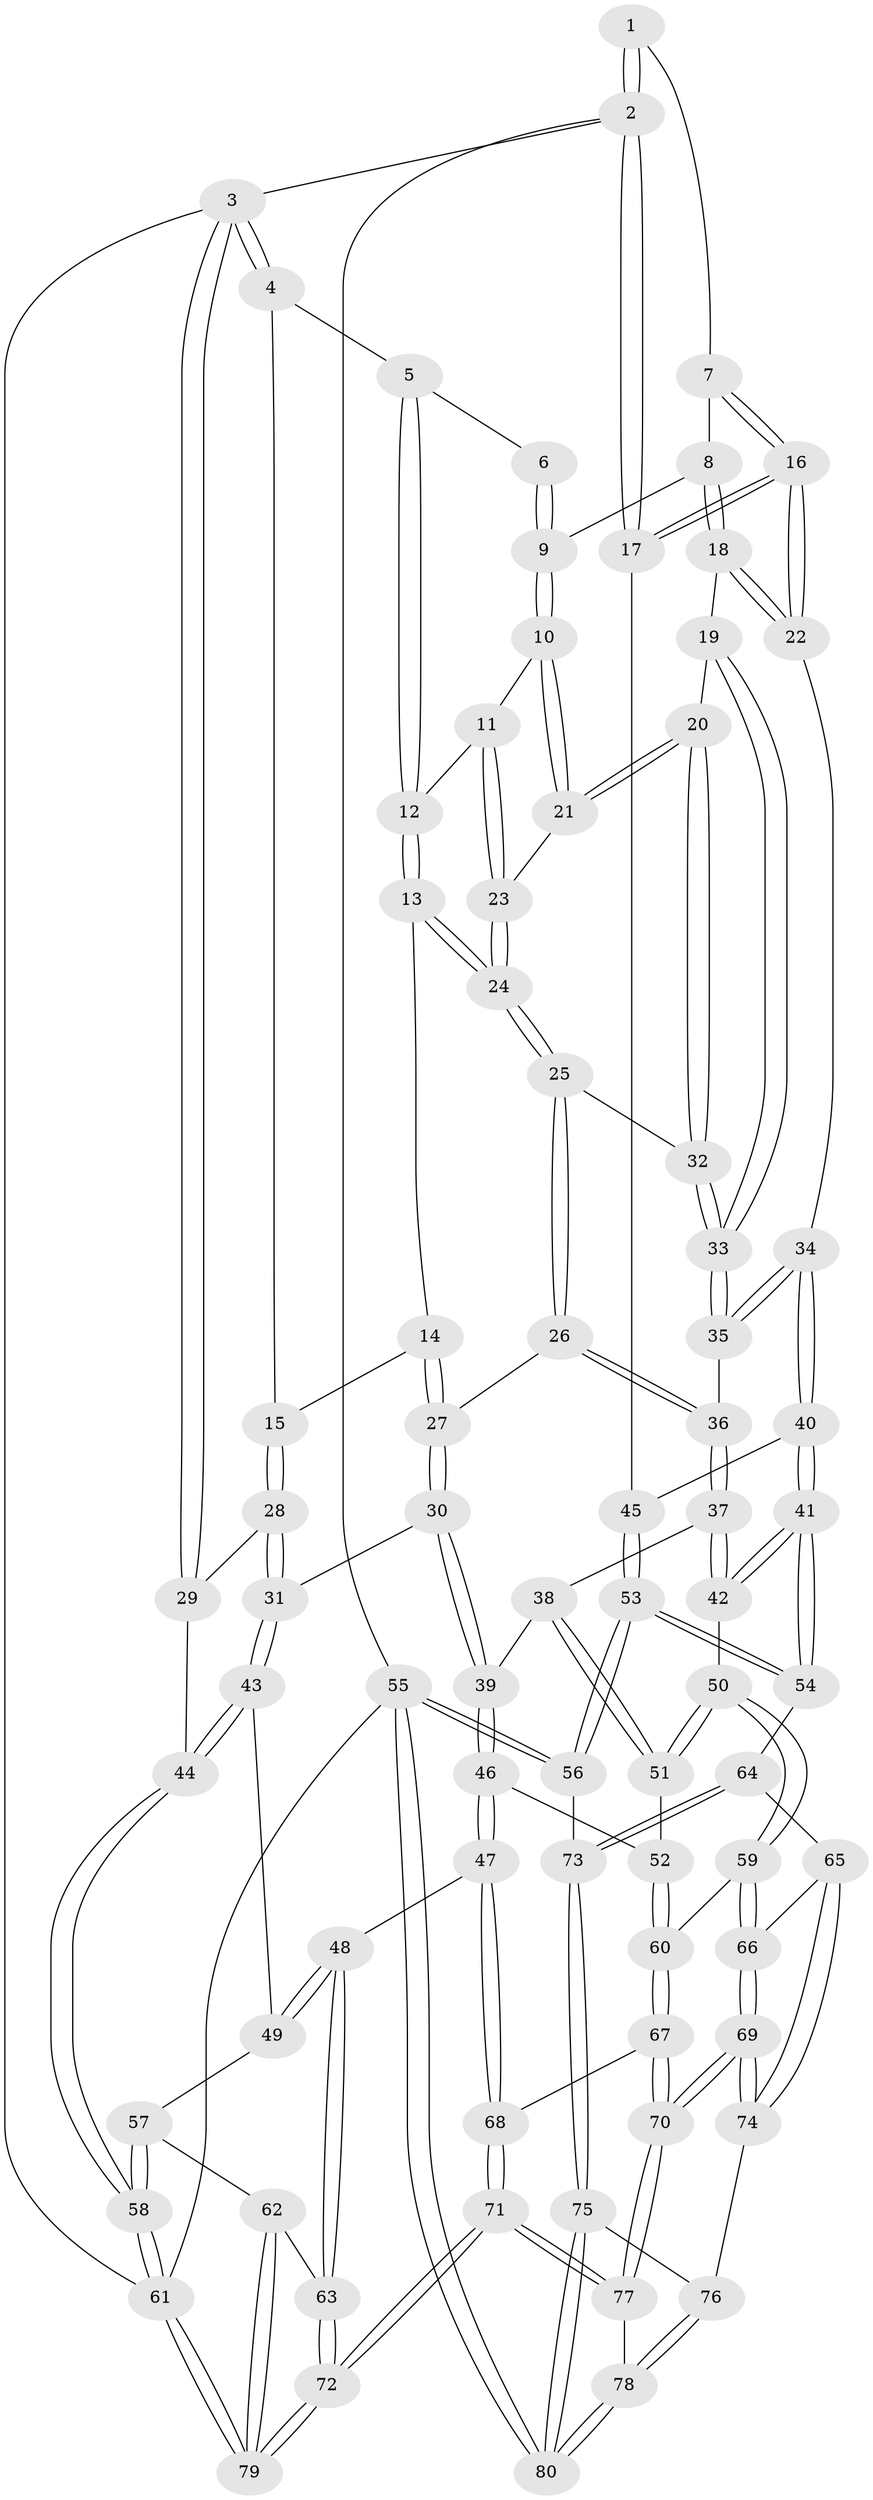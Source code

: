 // coarse degree distribution, {5: 0.15, 4: 0.175, 3: 0.5, 2: 0.15, 6: 0.025}
// Generated by graph-tools (version 1.1) at 2025/54/03/04/25 22:54:26]
// undirected, 80 vertices, 197 edges
graph export_dot {
  node [color=gray90,style=filled];
  1 [pos="+0.743331052150252+0"];
  2 [pos="+1+0"];
  3 [pos="+0+0"];
  4 [pos="+0.04998210101103886+0"];
  5 [pos="+0.3935021832496452+0"];
  6 [pos="+0.6239616928490771+0"];
  7 [pos="+0.7956991232734005+0.10683507048356018"];
  8 [pos="+0.7087740916843406+0.12714377132708876"];
  9 [pos="+0.63659688872382+0.04545484313289846"];
  10 [pos="+0.5641870797144984+0.15518833425915715"];
  11 [pos="+0.5331640924906957+0.1598182300595625"];
  12 [pos="+0.4080595977878252+0.10171509855360454"];
  13 [pos="+0.3933823633282348+0.12764997079616064"];
  14 [pos="+0.265781216154083+0.20219821148346795"];
  15 [pos="+0.1639416914718431+0.18218757283565654"];
  16 [pos="+1+0.27579585477098645"];
  17 [pos="+1+0.2766000718119253"];
  18 [pos="+0.7003342422674464+0.2603700345399853"];
  19 [pos="+0.681508765177518+0.2662895436052548"];
  20 [pos="+0.6660276660097084+0.26196540402422663"];
  21 [pos="+0.6448884779486983+0.2495156657770221"];
  22 [pos="+0.8427973716552526+0.2983301167991339"];
  23 [pos="+0.49636511017281015+0.27381948239304527"];
  24 [pos="+0.44545006525310843+0.3277468890207757"];
  25 [pos="+0.4294654359200019+0.3843325297869043"];
  26 [pos="+0.4044623804632838+0.4003762273627421"];
  27 [pos="+0.3816821325696946+0.410654865363169"];
  28 [pos="+0.12771214379596263+0.24070788071192936"];
  29 [pos="+0+0.34104021178936567"];
  30 [pos="+0.3154412137067757+0.48220978262646497"];
  31 [pos="+0.21627162688500595+0.4733102446312168"];
  32 [pos="+0.4623363084313554+0.3885652790680513"];
  33 [pos="+0.6261971600691162+0.444277264325956"];
  34 [pos="+0.6798403368083253+0.4991981326252493"];
  35 [pos="+0.6574611819840007+0.4872147209269372"];
  36 [pos="+0.5521638749997229+0.5602166575595843"];
  37 [pos="+0.5391282009827242+0.5835178607522248"];
  38 [pos="+0.5011744216284181+0.6177024344883304"];
  39 [pos="+0.3442967342894238+0.5602496251369475"];
  40 [pos="+0.7306688868542844+0.5642233647436389"];
  41 [pos="+0.7210306352108301+0.6683747059035147"];
  42 [pos="+0.6958426954430796+0.6713489608660569"];
  43 [pos="+0.055686399387117294+0.5477753530686446"];
  44 [pos="+0+0.5032918586604743"];
  45 [pos="+1+0.4263805747550341"];
  46 [pos="+0.32806234824824704+0.6871349023053464"];
  47 [pos="+0.3194530225166807+0.7039804627061771"];
  48 [pos="+0.263647613399973+0.7369950978025623"];
  49 [pos="+0.07311110444661902+0.5946344845064672"];
  50 [pos="+0.5530564693470542+0.7106970326758849"];
  51 [pos="+0.5250167671334973+0.6803074714730173"];
  52 [pos="+0.42789431409703627+0.7132351261786436"];
  53 [pos="+1+0.6263210890248285"];
  54 [pos="+0.7388959472670228+0.6966320857620618"];
  55 [pos="+1+1"];
  56 [pos="+1+0.6948713864973519"];
  57 [pos="+0.07921092608404852+0.687353007349921"];
  58 [pos="+0+1"];
  59 [pos="+0.5478719415501799+0.7300678058447212"];
  60 [pos="+0.4726267761663027+0.7778101961303167"];
  61 [pos="+0+1"];
  62 [pos="+0.14639234979961532+0.7996362453131731"];
  63 [pos="+0.25203289010250357+0.7534336891144492"];
  64 [pos="+0.7413326945836723+0.7127907235799674"];
  65 [pos="+0.6639001102615952+0.8002527438966107"];
  66 [pos="+0.5679495629647752+0.7919842513340678"];
  67 [pos="+0.46477745299658396+0.7922345318181401"];
  68 [pos="+0.38477151899831624+0.8079161341584801"];
  69 [pos="+0.541563773649369+0.9224949538436297"];
  70 [pos="+0.537275387880536+0.9308388305355549"];
  71 [pos="+0.3514470724419008+1"];
  72 [pos="+0.3290966521475789+1"];
  73 [pos="+0.800721631626877+0.8060981364633137"];
  74 [pos="+0.6571273755793726+0.8301932303002312"];
  75 [pos="+0.8103299846082969+0.9342319457572963"];
  76 [pos="+0.6737299739172078+0.8535141233100788"];
  77 [pos="+0.5094071507815185+1"];
  78 [pos="+0.5883194993276352+1"];
  79 [pos="+0+1"];
  80 [pos="+0.8804364023141448+1"];
  1 -- 2;
  1 -- 2;
  1 -- 7;
  2 -- 3;
  2 -- 17;
  2 -- 17;
  2 -- 55;
  3 -- 4;
  3 -- 4;
  3 -- 29;
  3 -- 29;
  3 -- 61;
  4 -- 5;
  4 -- 15;
  5 -- 6;
  5 -- 12;
  5 -- 12;
  6 -- 9;
  6 -- 9;
  7 -- 8;
  7 -- 16;
  7 -- 16;
  8 -- 9;
  8 -- 18;
  8 -- 18;
  9 -- 10;
  9 -- 10;
  10 -- 11;
  10 -- 21;
  10 -- 21;
  11 -- 12;
  11 -- 23;
  11 -- 23;
  12 -- 13;
  12 -- 13;
  13 -- 14;
  13 -- 24;
  13 -- 24;
  14 -- 15;
  14 -- 27;
  14 -- 27;
  15 -- 28;
  15 -- 28;
  16 -- 17;
  16 -- 17;
  16 -- 22;
  16 -- 22;
  17 -- 45;
  18 -- 19;
  18 -- 22;
  18 -- 22;
  19 -- 20;
  19 -- 33;
  19 -- 33;
  20 -- 21;
  20 -- 21;
  20 -- 32;
  20 -- 32;
  21 -- 23;
  22 -- 34;
  23 -- 24;
  23 -- 24;
  24 -- 25;
  24 -- 25;
  25 -- 26;
  25 -- 26;
  25 -- 32;
  26 -- 27;
  26 -- 36;
  26 -- 36;
  27 -- 30;
  27 -- 30;
  28 -- 29;
  28 -- 31;
  28 -- 31;
  29 -- 44;
  30 -- 31;
  30 -- 39;
  30 -- 39;
  31 -- 43;
  31 -- 43;
  32 -- 33;
  32 -- 33;
  33 -- 35;
  33 -- 35;
  34 -- 35;
  34 -- 35;
  34 -- 40;
  34 -- 40;
  35 -- 36;
  36 -- 37;
  36 -- 37;
  37 -- 38;
  37 -- 42;
  37 -- 42;
  38 -- 39;
  38 -- 51;
  38 -- 51;
  39 -- 46;
  39 -- 46;
  40 -- 41;
  40 -- 41;
  40 -- 45;
  41 -- 42;
  41 -- 42;
  41 -- 54;
  41 -- 54;
  42 -- 50;
  43 -- 44;
  43 -- 44;
  43 -- 49;
  44 -- 58;
  44 -- 58;
  45 -- 53;
  45 -- 53;
  46 -- 47;
  46 -- 47;
  46 -- 52;
  47 -- 48;
  47 -- 68;
  47 -- 68;
  48 -- 49;
  48 -- 49;
  48 -- 63;
  48 -- 63;
  49 -- 57;
  50 -- 51;
  50 -- 51;
  50 -- 59;
  50 -- 59;
  51 -- 52;
  52 -- 60;
  52 -- 60;
  53 -- 54;
  53 -- 54;
  53 -- 56;
  53 -- 56;
  54 -- 64;
  55 -- 56;
  55 -- 56;
  55 -- 80;
  55 -- 80;
  55 -- 61;
  56 -- 73;
  57 -- 58;
  57 -- 58;
  57 -- 62;
  58 -- 61;
  58 -- 61;
  59 -- 60;
  59 -- 66;
  59 -- 66;
  60 -- 67;
  60 -- 67;
  61 -- 79;
  61 -- 79;
  62 -- 63;
  62 -- 79;
  62 -- 79;
  63 -- 72;
  63 -- 72;
  64 -- 65;
  64 -- 73;
  64 -- 73;
  65 -- 66;
  65 -- 74;
  65 -- 74;
  66 -- 69;
  66 -- 69;
  67 -- 68;
  67 -- 70;
  67 -- 70;
  68 -- 71;
  68 -- 71;
  69 -- 70;
  69 -- 70;
  69 -- 74;
  69 -- 74;
  70 -- 77;
  70 -- 77;
  71 -- 72;
  71 -- 72;
  71 -- 77;
  71 -- 77;
  72 -- 79;
  72 -- 79;
  73 -- 75;
  73 -- 75;
  74 -- 76;
  75 -- 76;
  75 -- 80;
  75 -- 80;
  76 -- 78;
  76 -- 78;
  77 -- 78;
  78 -- 80;
  78 -- 80;
}
